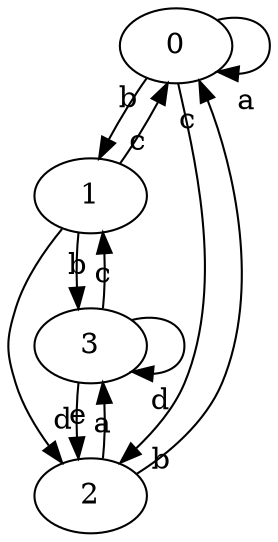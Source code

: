 digraph test_graph{

0 [label="0"]
1 [label="1"]
2 [label="2"]
3 [label="3"];
0 -> 0 [headlabel="a" labeldistance=2.0 labelangle=-40 ] 
1 -> 0 [headlabel="b" labeldistance=2.0 labelangle=-40 ] 
2 -> 0 [headlabel="c" labeldistance=2.0 labelangle=-40 ] 
0 -> 1 [headlabel="c" labeldistance=2.0 labelangle=-40 ] 
3 -> 1 [headlabel="b" labeldistance=2.0 labelangle=-40 ] 
0 -> 2 [headlabel="b" labeldistance=2.0 labelangle=-40 ] 
1 -> 2 [headlabel="d" labeldistance=2.0 labelangle=-40 ] 
3 -> 2 [headlabel="a" labeldistance=2.0 labelangle=-40 ] 
1 -> 3 [headlabel="c" labeldistance=2.0 labelangle=-40 ] 
2 -> 3 [headlabel="e" labeldistance=2.0 labelangle=-40 ] 
3 -> 3 [headlabel="d" labeldistance=2.0 labelangle=-40 ] }